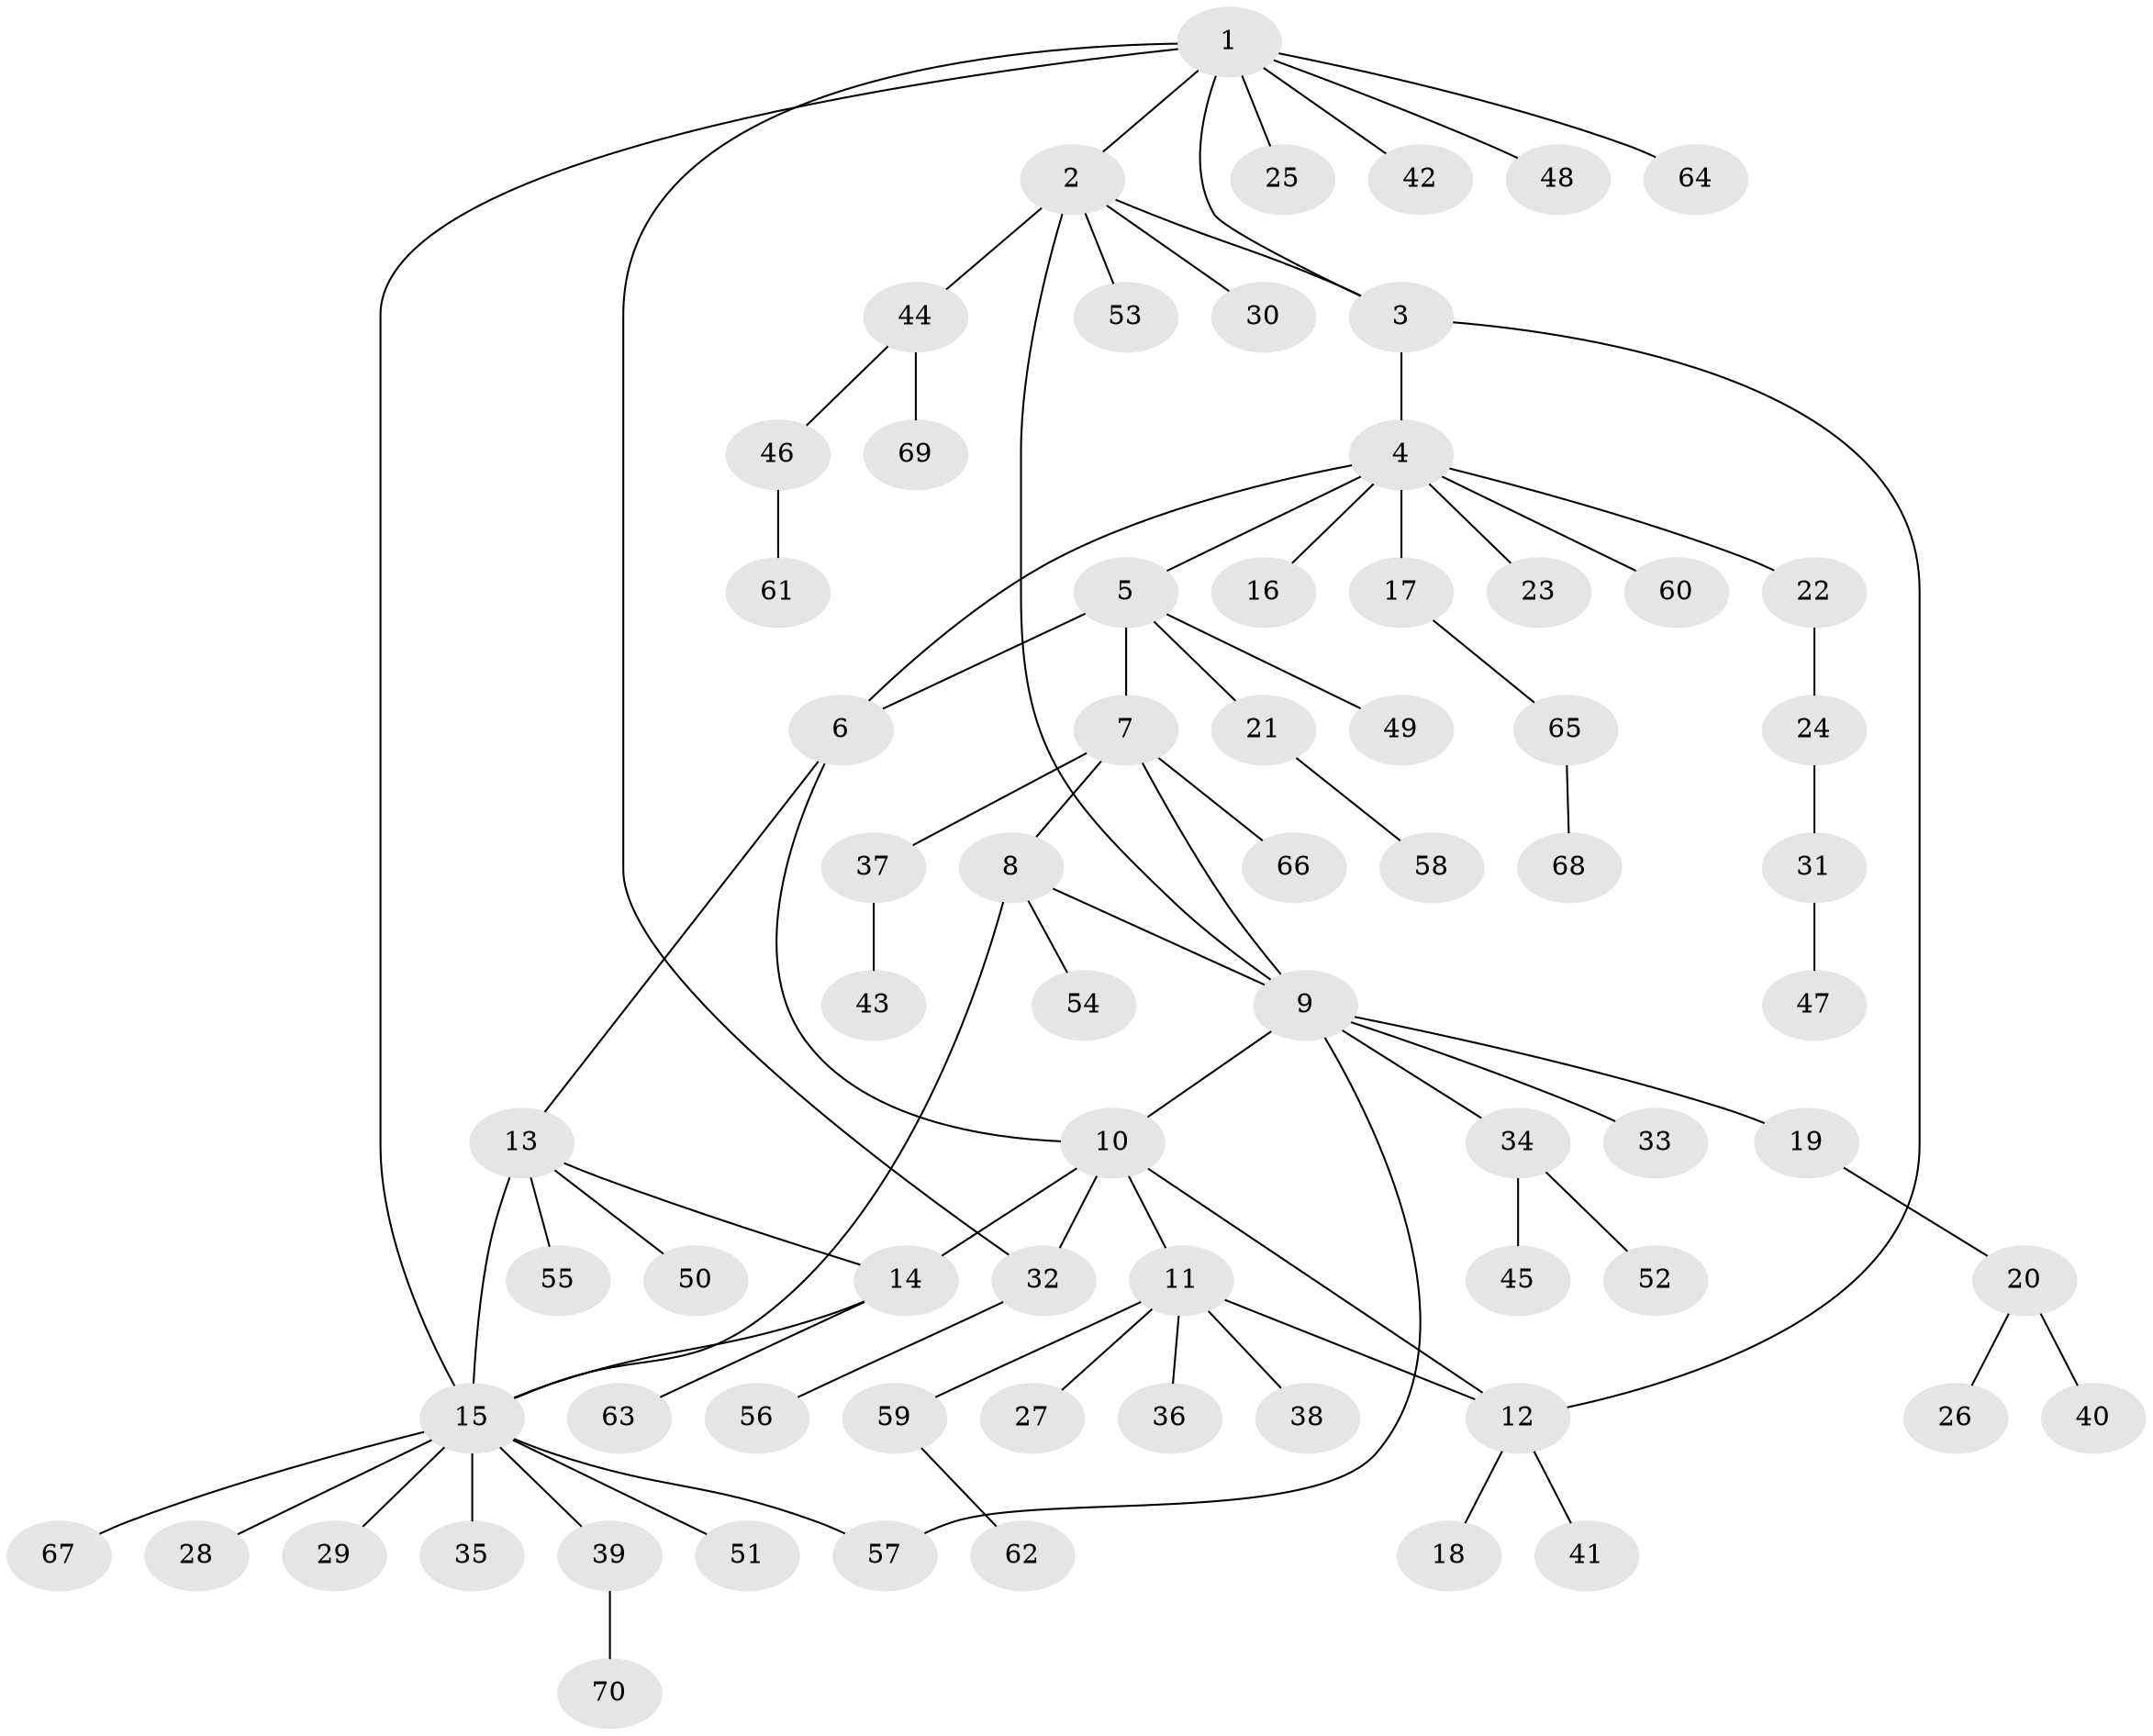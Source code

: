 // coarse degree distribution, {9: 0.0196078431372549, 5: 0.0392156862745098, 4: 0.0784313725490196, 7: 0.0196078431372549, 6: 0.0196078431372549, 3: 0.0392156862745098, 8: 0.0392156862745098, 10: 0.0196078431372549, 1: 0.5882352941176471, 2: 0.13725490196078433}
// Generated by graph-tools (version 1.1) at 2025/42/03/06/25 10:42:12]
// undirected, 70 vertices, 82 edges
graph export_dot {
graph [start="1"]
  node [color=gray90,style=filled];
  1;
  2;
  3;
  4;
  5;
  6;
  7;
  8;
  9;
  10;
  11;
  12;
  13;
  14;
  15;
  16;
  17;
  18;
  19;
  20;
  21;
  22;
  23;
  24;
  25;
  26;
  27;
  28;
  29;
  30;
  31;
  32;
  33;
  34;
  35;
  36;
  37;
  38;
  39;
  40;
  41;
  42;
  43;
  44;
  45;
  46;
  47;
  48;
  49;
  50;
  51;
  52;
  53;
  54;
  55;
  56;
  57;
  58;
  59;
  60;
  61;
  62;
  63;
  64;
  65;
  66;
  67;
  68;
  69;
  70;
  1 -- 2;
  1 -- 3;
  1 -- 15;
  1 -- 25;
  1 -- 32;
  1 -- 42;
  1 -- 48;
  1 -- 64;
  2 -- 3;
  2 -- 9;
  2 -- 30;
  2 -- 44;
  2 -- 53;
  3 -- 4;
  3 -- 12;
  4 -- 5;
  4 -- 6;
  4 -- 16;
  4 -- 17;
  4 -- 22;
  4 -- 23;
  4 -- 60;
  5 -- 6;
  5 -- 7;
  5 -- 21;
  5 -- 49;
  6 -- 10;
  6 -- 13;
  7 -- 8;
  7 -- 9;
  7 -- 37;
  7 -- 66;
  8 -- 9;
  8 -- 15;
  8 -- 54;
  9 -- 10;
  9 -- 19;
  9 -- 33;
  9 -- 34;
  9 -- 57;
  10 -- 11;
  10 -- 12;
  10 -- 14;
  10 -- 32;
  11 -- 12;
  11 -- 27;
  11 -- 36;
  11 -- 38;
  11 -- 59;
  12 -- 18;
  12 -- 41;
  13 -- 14;
  13 -- 15;
  13 -- 50;
  13 -- 55;
  14 -- 15;
  14 -- 63;
  15 -- 28;
  15 -- 29;
  15 -- 35;
  15 -- 39;
  15 -- 51;
  15 -- 57;
  15 -- 67;
  17 -- 65;
  19 -- 20;
  20 -- 26;
  20 -- 40;
  21 -- 58;
  22 -- 24;
  24 -- 31;
  31 -- 47;
  32 -- 56;
  34 -- 45;
  34 -- 52;
  37 -- 43;
  39 -- 70;
  44 -- 46;
  44 -- 69;
  46 -- 61;
  59 -- 62;
  65 -- 68;
}
